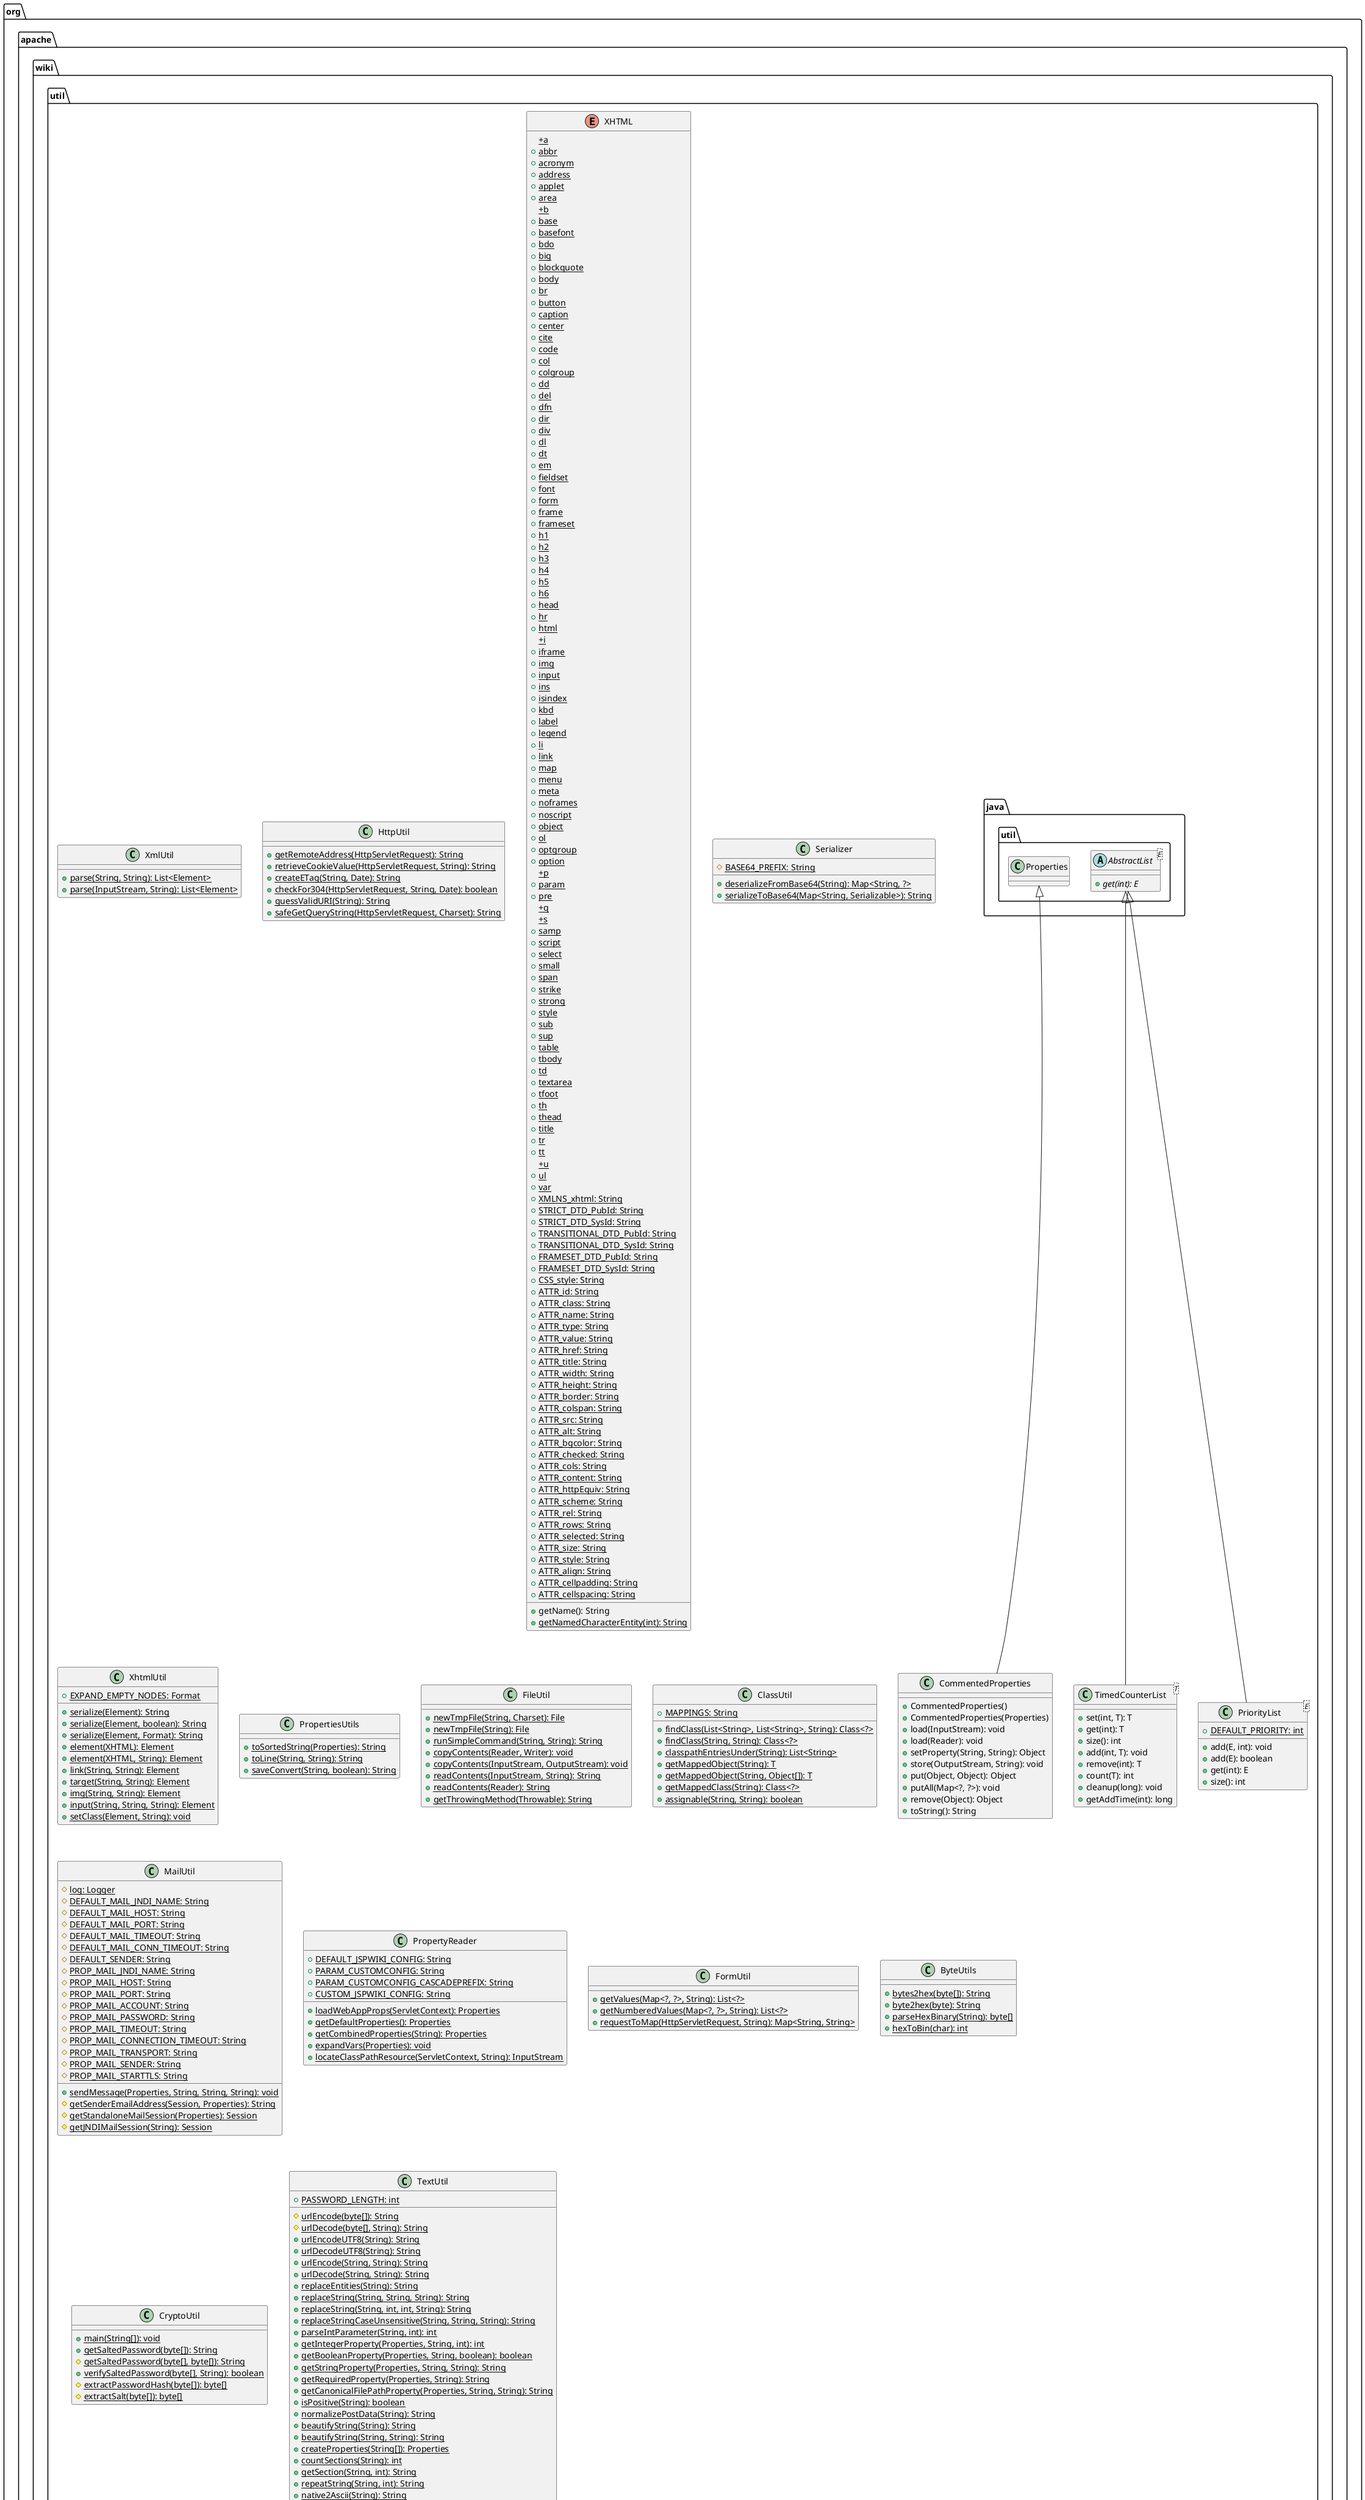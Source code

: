 @startuml

    namespace org.apache.wiki.util {

        class XmlUtil [[XmlUtil.html]] {
            {static} +parse(String, String): List<Element>
            {static} +parse(InputStream, String): List<Element>
        }

        class HttpUtil [[HttpUtil.html]] {
            {static} +getRemoteAddress(HttpServletRequest): String
            {static} +retrieveCookieValue(HttpServletRequest, String): String
            {static} +createETag(String, Date): String
            {static} +checkFor304(HttpServletRequest, String, Date): boolean
            {static} +guessValidURI(String): String
            {static} +safeGetQueryString(HttpServletRequest, Charset): String
        }

        enum XHTML [[XHTML.html]] {
            {static} +a
            {static} +abbr
            {static} +acronym
            {static} +address
            {static} +applet
            {static} +area
            {static} +b
            {static} +base
            {static} +basefont
            {static} +bdo
            {static} +big
            {static} +blockquote
            {static} +body
            {static} +br
            {static} +button
            {static} +caption
            {static} +center
            {static} +cite
            {static} +code
            {static} +col
            {static} +colgroup
            {static} +dd
            {static} +del
            {static} +dfn
            {static} +dir
            {static} +div
            {static} +dl
            {static} +dt
            {static} +em
            {static} +fieldset
            {static} +font
            {static} +form
            {static} +frame
            {static} +frameset
            {static} +h1
            {static} +h2
            {static} +h3
            {static} +h4
            {static} +h5
            {static} +h6
            {static} +head
            {static} +hr
            {static} +html
            {static} +i
            {static} +iframe
            {static} +img
            {static} +input
            {static} +ins
            {static} +isindex
            {static} +kbd
            {static} +label
            {static} +legend
            {static} +li
            {static} +link
            {static} +map
            {static} +menu
            {static} +meta
            {static} +noframes
            {static} +noscript
            {static} +object
            {static} +ol
            {static} +optgroup
            {static} +option
            {static} +p
            {static} +param
            {static} +pre
            {static} +q
            {static} +s
            {static} +samp
            {static} +script
            {static} +select
            {static} +small
            {static} +span
            {static} +strike
            {static} +strong
            {static} +style
            {static} +sub
            {static} +sup
            {static} +table
            {static} +tbody
            {static} +td
            {static} +textarea
            {static} +tfoot
            {static} +th
            {static} +thead
            {static} +title
            {static} +tr
            {static} +tt
            {static} +u
            {static} +ul
            {static} +var
            {static} +XMLNS_xhtml: String
            {static} +STRICT_DTD_PubId: String
            {static} +STRICT_DTD_SysId: String
            {static} +TRANSITIONAL_DTD_PubId: String
            {static} +TRANSITIONAL_DTD_SysId: String
            {static} +FRAMESET_DTD_PubId: String
            {static} +FRAMESET_DTD_SysId: String
            {static} +CSS_style: String
            {static} +ATTR_id: String
            {static} +ATTR_class: String
            {static} +ATTR_name: String
            {static} +ATTR_type: String
            {static} +ATTR_value: String
            {static} +ATTR_href: String
            {static} +ATTR_title: String
            {static} +ATTR_width: String
            {static} +ATTR_height: String
            {static} +ATTR_border: String
            {static} +ATTR_colspan: String
            {static} +ATTR_src: String
            {static} +ATTR_alt: String
            {static} +ATTR_bgcolor: String
            {static} +ATTR_checked: String
            {static} +ATTR_cols: String
            {static} +ATTR_content: String
            {static} +ATTR_httpEquiv: String
            {static} +ATTR_scheme: String
            {static} +ATTR_rel: String
            {static} +ATTR_rows: String
            {static} +ATTR_selected: String
            {static} +ATTR_size: String
            {static} +ATTR_style: String
            {static} +ATTR_align: String
            {static} +ATTR_cellpadding: String
            {static} +ATTR_cellspacing: String
            +getName(): String
            {static} +getNamedCharacterEntity(int): String
        }

        class Serializer [[Serializer.html]] {
            {static} #BASE64_PREFIX: String
            {static} +deserializeFromBase64(String): Map<String, ?>
            {static} +serializeToBase64(Map<String, Serializable>): String
        }

        class XhtmlUtil [[XhtmlUtil.html]] {
            {static} +EXPAND_EMPTY_NODES: Format
            {static} +serialize(Element): String
            {static} +serialize(Element, boolean): String
            {static} +serialize(Element, Format): String
            {static} +element(XHTML): Element
            {static} +element(XHTML, String): Element
            {static} +link(String, String): Element
            {static} +target(String, String): Element
            {static} +img(String, String): Element
            {static} +input(String, String, String): Element
            {static} +setClass(Element, String): void
        }

        class PropertiesUtils [[PropertiesUtils.html]] {
            {static} +toSortedString(Properties): String
            {static} +toLine(String, String): String
            {static} +saveConvert(String, boolean): String
        }

        class FileUtil [[FileUtil.html]] {
            {static} +newTmpFile(String, Charset): File
            {static} +newTmpFile(String): File
            {static} +runSimpleCommand(String, String): String
            {static} +copyContents(Reader, Writer): void
            {static} +copyContents(InputStream, OutputStream): void
            {static} +readContents(InputStream, String): String
            {static} +readContents(Reader): String
            {static} +getThrowingMethod(Throwable): String
        }

        class ClassUtil [[ClassUtil.html]] {
            {static} +MAPPINGS: String
            {static} +findClass(List<String>, List<String>, String): Class<?>
            {static} +findClass(String, String): Class<?>
            {static} +classpathEntriesUnder(String): List<String>
            {static} +getMappedObject(String): T
            {static} +getMappedObject(String, Object[]): T
            {static} +getMappedClass(String): Class<?>
            {static} +assignable(String, String): boolean
        }

        class MailUtil [[MailUtil.html]] {
            {static} #log: Logger
            {static} #DEFAULT_MAIL_JNDI_NAME: String
            {static} #DEFAULT_MAIL_HOST: String
            {static} #DEFAULT_MAIL_PORT: String
            {static} #DEFAULT_MAIL_TIMEOUT: String
            {static} #DEFAULT_MAIL_CONN_TIMEOUT: String
            {static} #DEFAULT_SENDER: String
            {static} #PROP_MAIL_JNDI_NAME: String
            {static} #PROP_MAIL_HOST: String
            {static} #PROP_MAIL_PORT: String
            {static} #PROP_MAIL_ACCOUNT: String
            {static} #PROP_MAIL_PASSWORD: String
            {static} #PROP_MAIL_TIMEOUT: String
            {static} #PROP_MAIL_CONNECTION_TIMEOUT: String
            {static} #PROP_MAIL_TRANSPORT: String
            {static} #PROP_MAIL_SENDER: String
            {static} #PROP_MAIL_STARTTLS: String
            {static} +sendMessage(Properties, String, String, String): void
            {static} #getSenderEmailAddress(Session, Properties): String
            {static} #getStandaloneMailSession(Properties): Session
            {static} #getJNDIMailSession(String): Session
        }

        class PropertyReader [[PropertyReader.html]] {
            {static} +DEFAULT_JSPWIKI_CONFIG: String
            {static} +PARAM_CUSTOMCONFIG: String
            {static} +PARAM_CUSTOMCONFIG_CASCADEPREFIX: String
            {static} +CUSTOM_JSPWIKI_CONFIG: String
            {static} +loadWebAppProps(ServletContext): Properties
            {static} +getDefaultProperties(): Properties
            {static} +getCombinedProperties(String): Properties
            {static} +expandVars(Properties): void
            {static} +locateClassPathResource(ServletContext, String): InputStream
        }

        class CommentedProperties [[CommentedProperties.html]] {
            +CommentedProperties()
            +CommentedProperties(Properties)
            +load(InputStream): void
            +load(Reader): void
            +setProperty(String, String): Object
            +store(OutputStream, String): void
            +put(Object, Object): Object
            +putAll(Map<?, ?>): void
            +remove(Object): Object
            +toString(): String
        }

        class TimedCounterList<T> [[TimedCounterList.html]] {
            +set(int, T): T
            +get(int): T
            +size(): int
            +add(int, T): void
            +remove(int): T
            +count(T): int
            +cleanup(long): void
            +getAddTime(int): long
        }

        class FormUtil [[FormUtil.html]] {
            {static} +getValues(Map<?, ?>, String): List<?>
            {static} +getNumberedValues(Map<?, ?>, String): List<?>
            {static} +requestToMap(HttpServletRequest, String): Map<String, String>
        }

        class ByteUtils [[ByteUtils.html]] {
            {static} +bytes2hex(byte[]): String
            {static} +byte2hex(byte): String
            {static} +parseHexBinary(String): byte[]
            {static} +hexToBin(char): int
        }

        class CryptoUtil [[CryptoUtil.html]] {
            {static} +main(String[]): void
            {static} +getSaltedPassword(byte[]): String
            {static} #getSaltedPassword(byte[], byte[]): String
            {static} +verifySaltedPassword(byte[], String): boolean
            {static} #extractPasswordHash(byte[]): byte[]
            {static} #extractSalt(byte[]): byte[]
        }

        class PriorityList<E> [[PriorityList.html]] {
            {static} +DEFAULT_PRIORITY: int
            +add(E, int): void
            +add(E): boolean
            +get(int): E
            +size(): int
        }

        class TextUtil [[TextUtil.html]] {
            {static} +PASSWORD_LENGTH: int
            {static} #urlEncode(byte[]): String
            {static} #urlDecode(byte[], String): String
            {static} +urlEncodeUTF8(String): String
            {static} +urlDecodeUTF8(String): String
            {static} +urlEncode(String, String): String
            {static} +urlDecode(String, String): String
            {static} +replaceEntities(String): String
            {static} +replaceString(String, String, String): String
            {static} +replaceString(String, int, int, String): String
            {static} +replaceStringCaseUnsensitive(String, String, String): String
            {static} +parseIntParameter(String, int): int
            {static} +getIntegerProperty(Properties, String, int): int
            {static} +getBooleanProperty(Properties, String, boolean): boolean
            {static} +getStringProperty(Properties, String, String): String
            {static} +getRequiredProperty(Properties, String): String
            {static} +getCanonicalFilePathProperty(Properties, String, String): String
            {static} +isPositive(String): boolean
            {static} +normalizePostData(String): String
            {static} +beautifyString(String): String
            {static} +beautifyString(String, String): String
            {static} +createProperties(String[]): Properties
            {static} +countSections(String): int
            {static} +getSection(String, int): String
            {static} +repeatString(String, int): String
            {static} +native2Ascii(String): String
            {static} +toHexString(byte[]): String
            {static} +isNumber(String): boolean
            {static} +generateRandomPassword(): String
        }

        class java.util.Properties
        java.util.Properties <|-- CommentedProperties

        abstract class java.util.AbstractList<E> {
            {abstract} +get(int): E
        }
        java.util.AbstractList <|-- TimedCounterList

        java.util.AbstractList <|-- PriorityList

    }


    center footer UMLDoclet 1.1.4, PlantUML 1.2019.05
@enduml
